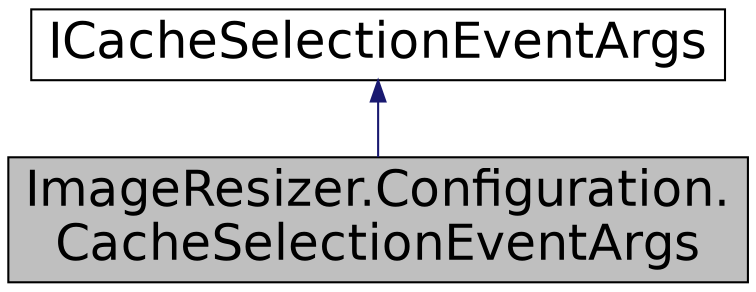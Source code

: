 digraph "ImageResizer.Configuration.CacheSelectionEventArgs"
{
  edge [fontname="Helvetica",fontsize="24",labelfontname="Helvetica",labelfontsize="24"];
  node [fontname="Helvetica",fontsize="24",shape=record];
  Node1 [label="ImageResizer.Configuration.\lCacheSelectionEventArgs",height=0.2,width=0.4,color="black", fillcolor="grey75", style="filled" fontcolor="black"];
  Node2 -> Node1 [dir="back",color="midnightblue",fontsize="24",style="solid",fontname="Helvetica"];
  Node2 [label="ICacheSelectionEventArgs",height=0.2,width=0.4,color="black", fillcolor="white", style="filled",URL="$interface_image_resizer_1_1_configuration_1_1_i_cache_selection_event_args.html"];
}
